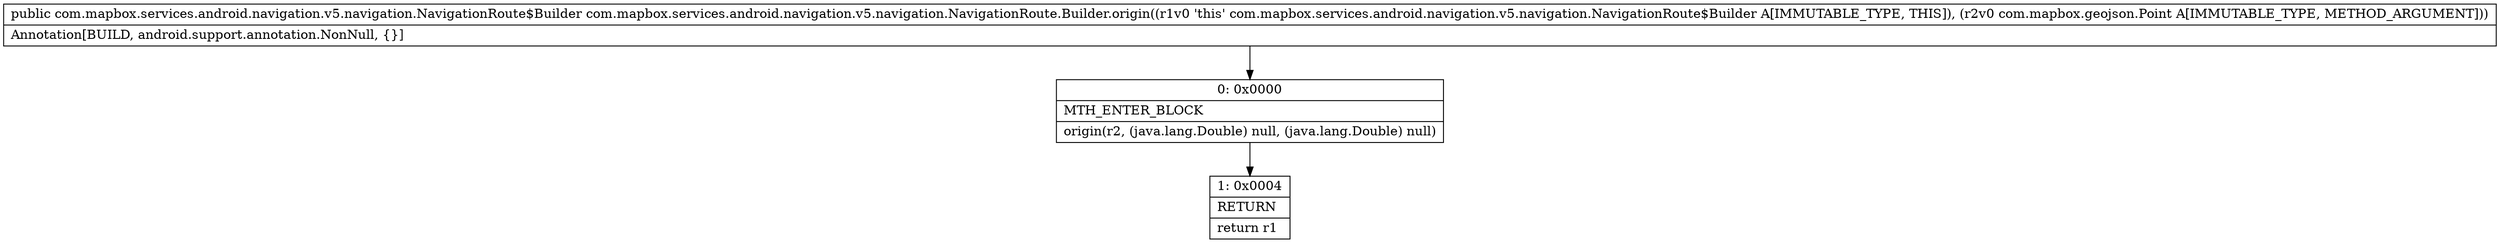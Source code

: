 digraph "CFG forcom.mapbox.services.android.navigation.v5.navigation.NavigationRoute.Builder.origin(Lcom\/mapbox\/geojson\/Point;)Lcom\/mapbox\/services\/android\/navigation\/v5\/navigation\/NavigationRoute$Builder;" {
Node_0 [shape=record,label="{0\:\ 0x0000|MTH_ENTER_BLOCK\l|origin(r2, (java.lang.Double) null, (java.lang.Double) null)\l}"];
Node_1 [shape=record,label="{1\:\ 0x0004|RETURN\l|return r1\l}"];
MethodNode[shape=record,label="{public com.mapbox.services.android.navigation.v5.navigation.NavigationRoute$Builder com.mapbox.services.android.navigation.v5.navigation.NavigationRoute.Builder.origin((r1v0 'this' com.mapbox.services.android.navigation.v5.navigation.NavigationRoute$Builder A[IMMUTABLE_TYPE, THIS]), (r2v0 com.mapbox.geojson.Point A[IMMUTABLE_TYPE, METHOD_ARGUMENT]))  | Annotation[BUILD, android.support.annotation.NonNull, \{\}]\l}"];
MethodNode -> Node_0;
Node_0 -> Node_1;
}

